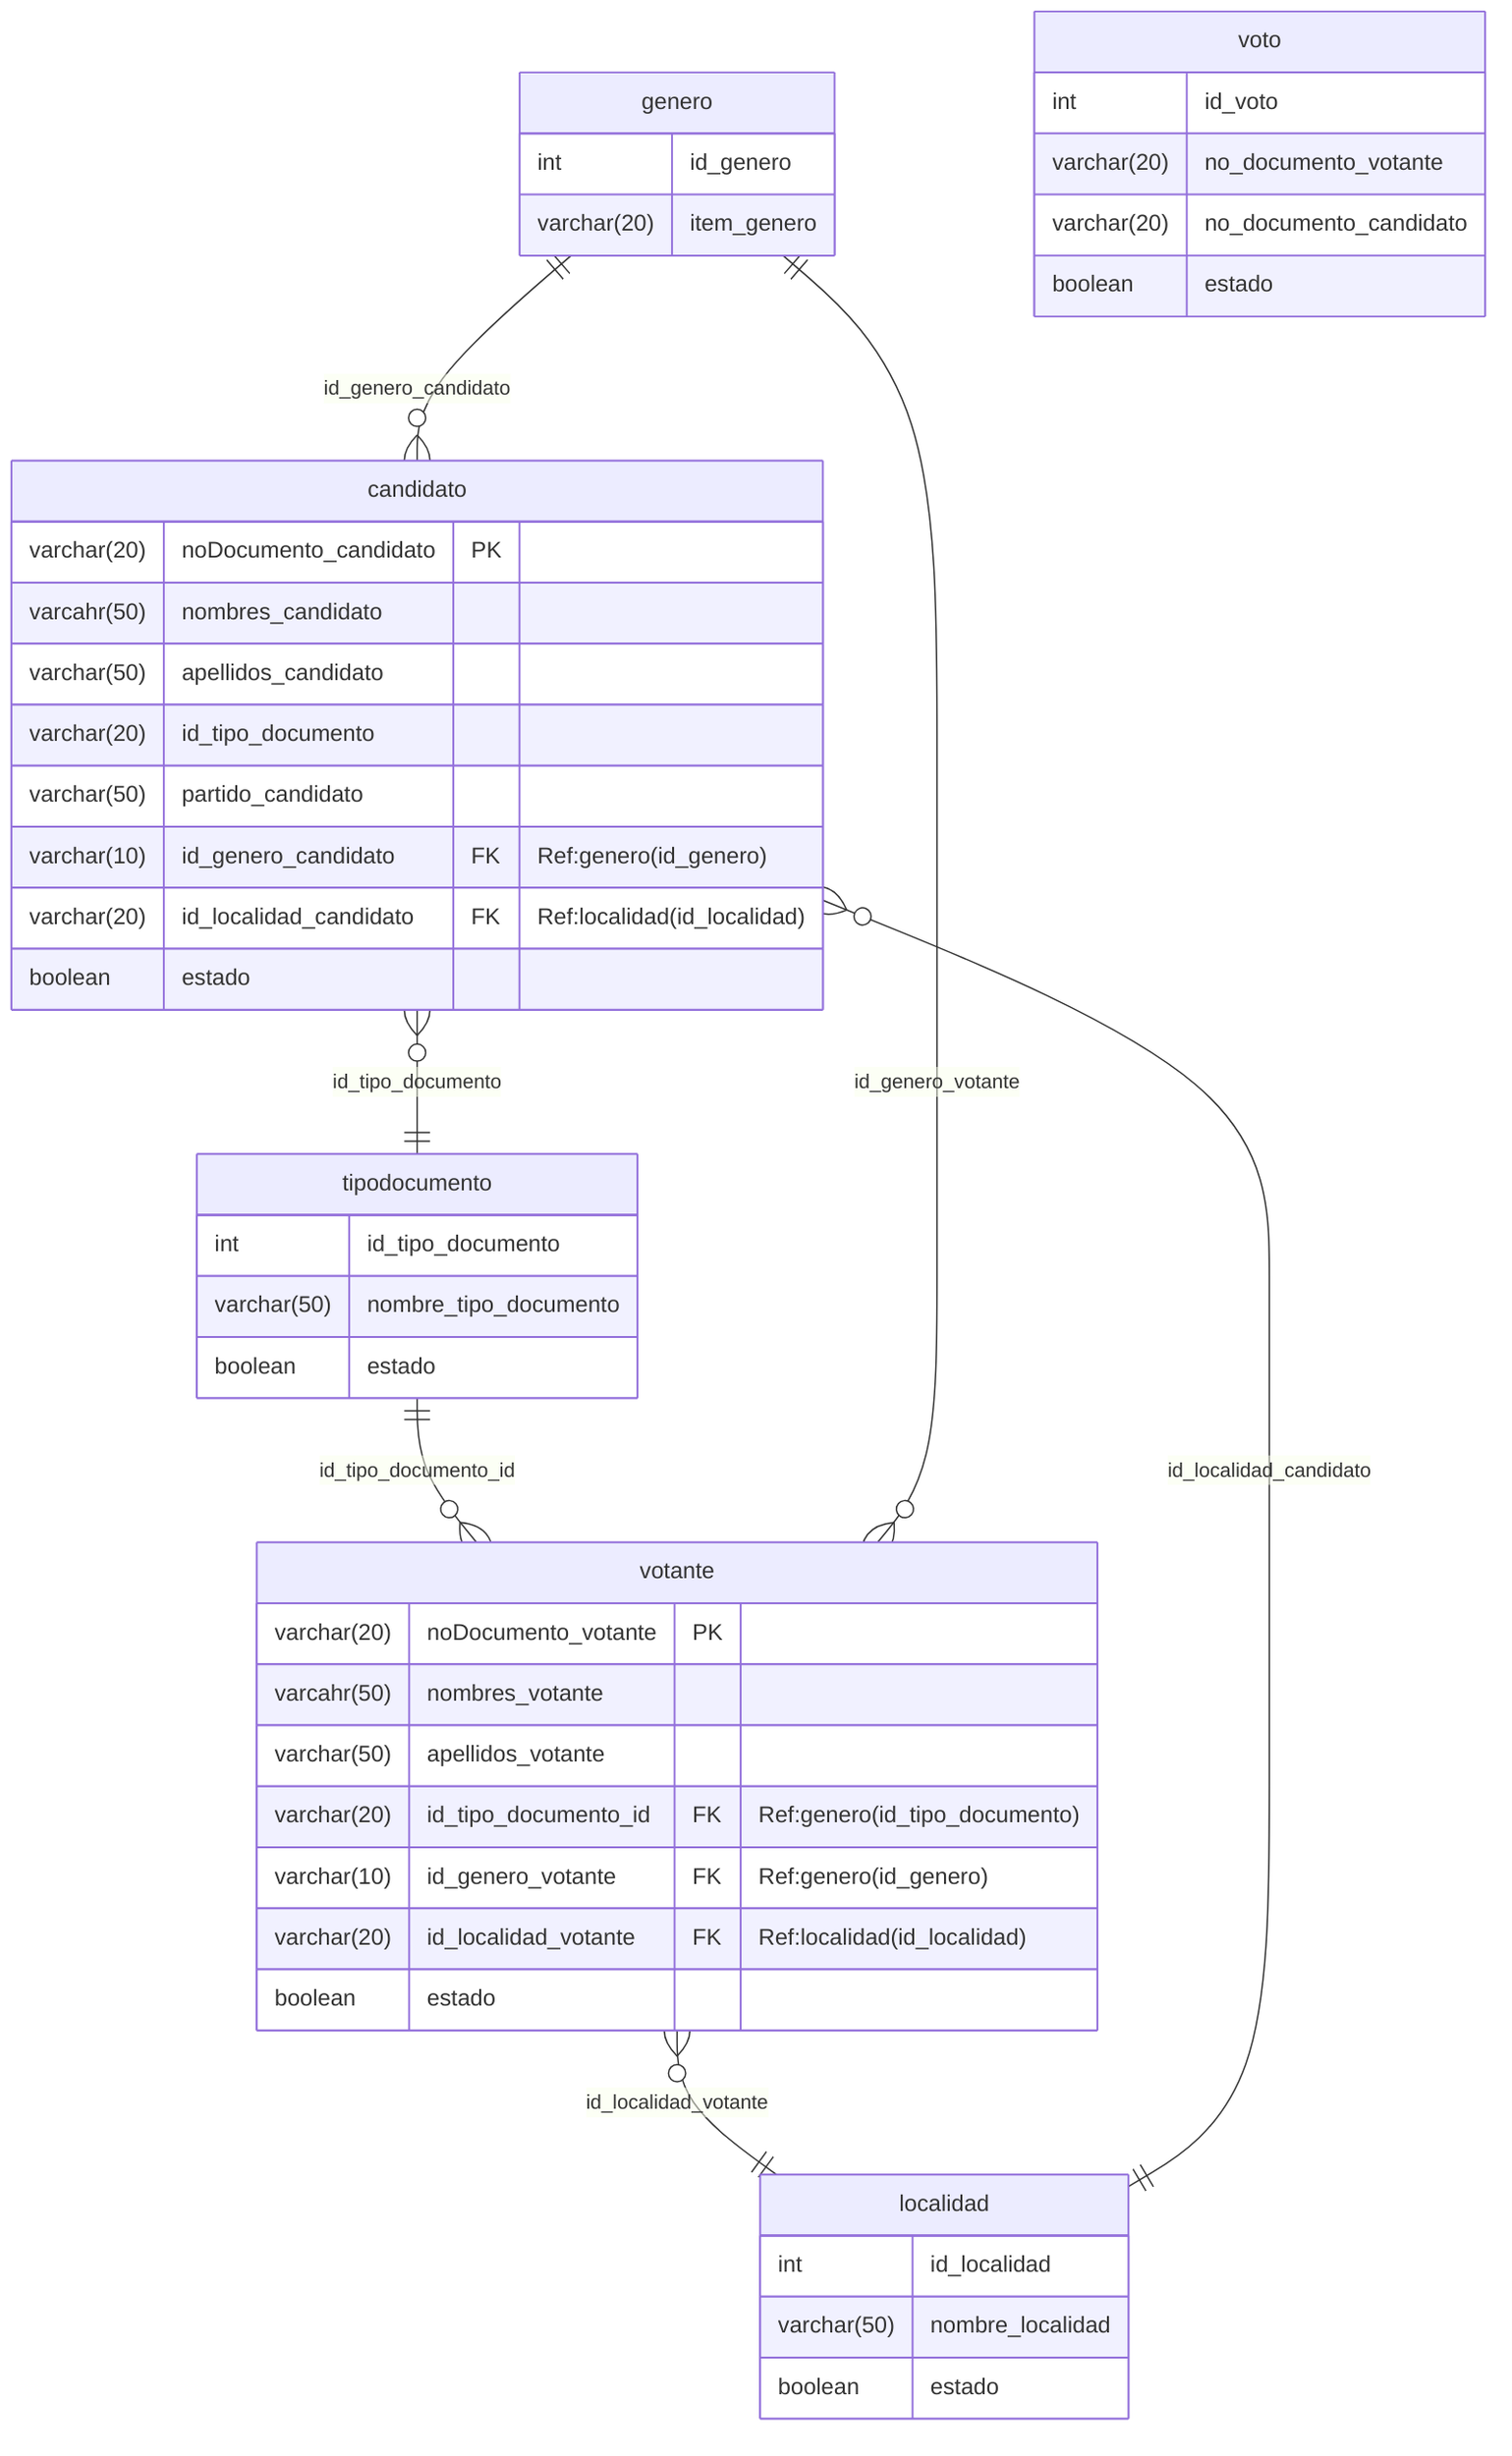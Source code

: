 erDiagram


votante{
varchar(20) noDocumento_votante PK
varcahr(50) nombres_votante
varchar(50) apellidos_votante
varchar(20) id_tipo_documento_id FK "Ref:genero(id_tipo_documento)"
varchar(10) id_genero_votante  FK "Ref:genero(id_genero)"
varchar(20) id_localidad_votante FK "Ref:localidad(id_localidad)"
boolean estado
}

tipodocumento{
int id_tipo_documento
varchar(50) nombre_tipo_documento
boolean estado
}

candidato{
varchar(20) noDocumento_candidato PK
varcahr(50) nombres_candidato
varchar(50) apellidos_candidato
varchar(20) id_tipo_documento
varchar(50) partido_candidato 
varchar(10) id_genero_candidato FK "Ref:genero(id_genero)"
varchar(20) id_localidad_candidato FK "Ref:localidad(id_localidad)"
boolean estado
}

localidad{
int id_localidad
varchar(50) nombre_localidad
boolean estado
}

genero{
int id_genero
varchar(20) item_genero
}

voto{
int id_voto
varchar(20) no_documento_votante
varchar(20) no_documento_candidato
boolean estado
}


votante }o--||localidad : id_localidad_votante
tipodocumento ||--o{ votante: id_tipo_documento_id
candidato }o--|| tipodocumento:id_tipo_documento
candidato }o--||localidad : id_localidad_candidato


genero  ||--o{candidato : id_genero_candidato
genero  ||--o{votante : id_genero_votante